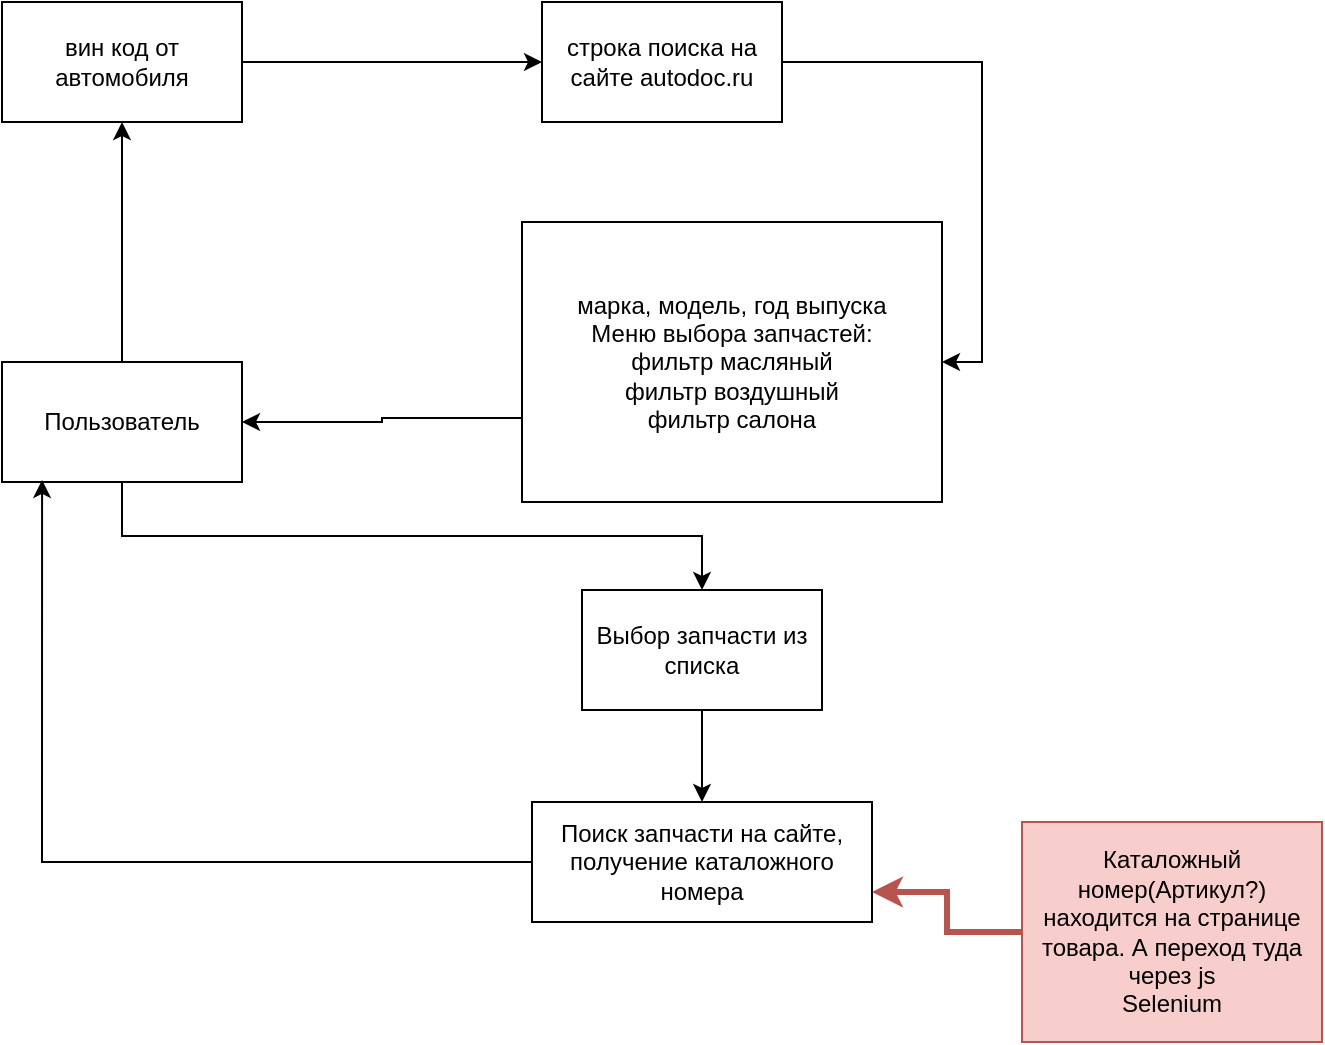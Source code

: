 <mxfile version="24.5.3" type="device">
  <diagram name="Страница — 1" id="Bxx3wv85IWiWLNRsbzjK">
    <mxGraphModel dx="942" dy="669" grid="1" gridSize="10" guides="1" tooltips="1" connect="1" arrows="1" fold="1" page="1" pageScale="1" pageWidth="1169" pageHeight="827" math="0" shadow="0">
      <root>
        <mxCell id="0" />
        <mxCell id="1" parent="0" />
        <mxCell id="17F9ALOSKu1rtU6RVuC4-6" style="edgeStyle=orthogonalEdgeStyle;rounded=0;orthogonalLoop=1;jettySize=auto;html=1;exitX=1;exitY=0.5;exitDx=0;exitDy=0;entryX=0;entryY=0.5;entryDx=0;entryDy=0;" parent="1" source="17F9ALOSKu1rtU6RVuC4-1" target="17F9ALOSKu1rtU6RVuC4-2" edge="1">
          <mxGeometry relative="1" as="geometry" />
        </mxCell>
        <mxCell id="17F9ALOSKu1rtU6RVuC4-1" value="вин код от автомобиля" style="rounded=0;whiteSpace=wrap;html=1;" parent="1" vertex="1">
          <mxGeometry x="40" y="90" width="120" height="60" as="geometry" />
        </mxCell>
        <mxCell id="17F9ALOSKu1rtU6RVuC4-9" style="edgeStyle=orthogonalEdgeStyle;rounded=0;orthogonalLoop=1;jettySize=auto;html=1;exitX=1;exitY=0.5;exitDx=0;exitDy=0;entryX=1;entryY=0.5;entryDx=0;entryDy=0;" parent="1" source="17F9ALOSKu1rtU6RVuC4-2" target="17F9ALOSKu1rtU6RVuC4-8" edge="1">
          <mxGeometry relative="1" as="geometry" />
        </mxCell>
        <UserObject label="строка поиска на сайте autodoc.ru" link="строку поиска на сайте autodoc.ru" id="17F9ALOSKu1rtU6RVuC4-2">
          <mxCell style="rounded=0;whiteSpace=wrap;html=1;" parent="1" vertex="1">
            <mxGeometry x="310" y="90" width="120" height="60" as="geometry" />
          </mxCell>
        </UserObject>
        <mxCell id="17F9ALOSKu1rtU6RVuC4-14" style="edgeStyle=orthogonalEdgeStyle;rounded=0;orthogonalLoop=1;jettySize=auto;html=1;exitX=0.5;exitY=0;exitDx=0;exitDy=0;entryX=0.5;entryY=1;entryDx=0;entryDy=0;" parent="1" source="17F9ALOSKu1rtU6RVuC4-4" target="17F9ALOSKu1rtU6RVuC4-1" edge="1">
          <mxGeometry relative="1" as="geometry" />
        </mxCell>
        <mxCell id="17F9ALOSKu1rtU6RVuC4-19" style="edgeStyle=orthogonalEdgeStyle;rounded=0;orthogonalLoop=1;jettySize=auto;html=1;exitX=0.5;exitY=1;exitDx=0;exitDy=0;entryX=0.5;entryY=0;entryDx=0;entryDy=0;" parent="1" source="17F9ALOSKu1rtU6RVuC4-4" target="17F9ALOSKu1rtU6RVuC4-18" edge="1">
          <mxGeometry relative="1" as="geometry" />
        </mxCell>
        <mxCell id="17F9ALOSKu1rtU6RVuC4-4" value="Пользователь" style="rounded=0;whiteSpace=wrap;html=1;" parent="1" vertex="1">
          <mxGeometry x="40" y="270" width="120" height="60" as="geometry" />
        </mxCell>
        <mxCell id="17F9ALOSKu1rtU6RVuC4-17" style="edgeStyle=orthogonalEdgeStyle;rounded=0;orthogonalLoop=1;jettySize=auto;html=1;exitX=0.017;exitY=0.7;exitDx=0;exitDy=0;entryX=1;entryY=0.5;entryDx=0;entryDy=0;exitPerimeter=0;" parent="1" source="17F9ALOSKu1rtU6RVuC4-8" target="17F9ALOSKu1rtU6RVuC4-4" edge="1">
          <mxGeometry relative="1" as="geometry" />
        </mxCell>
        <mxCell id="17F9ALOSKu1rtU6RVuC4-8" value="&lt;div&gt;марка, модель, год выпуска&lt;br&gt;&lt;/div&gt;Меню выбора запчастей:&lt;div&gt;&lt;div&gt;фильтр масляный&lt;/div&gt;&lt;div&gt;фильтр воздушный&lt;/div&gt;&lt;div&gt;фильтр салона&lt;/div&gt;&lt;/div&gt;" style="rounded=0;whiteSpace=wrap;html=1;" parent="1" vertex="1">
          <mxGeometry x="300" y="200" width="210" height="140" as="geometry" />
        </mxCell>
        <mxCell id="17F9ALOSKu1rtU6RVuC4-12" value="Поиск запчасти на сайте,&lt;div&gt;получение каталожного номера&lt;/div&gt;" style="rounded=0;whiteSpace=wrap;html=1;" parent="1" vertex="1">
          <mxGeometry x="305" y="490" width="170" height="60" as="geometry" />
        </mxCell>
        <mxCell id="17F9ALOSKu1rtU6RVuC4-20" style="edgeStyle=orthogonalEdgeStyle;rounded=0;orthogonalLoop=1;jettySize=auto;html=1;exitX=0.5;exitY=1;exitDx=0;exitDy=0;" parent="1" source="17F9ALOSKu1rtU6RVuC4-18" target="17F9ALOSKu1rtU6RVuC4-12" edge="1">
          <mxGeometry relative="1" as="geometry" />
        </mxCell>
        <mxCell id="17F9ALOSKu1rtU6RVuC4-18" value="Выбор запчасти из списка" style="rounded=0;whiteSpace=wrap;html=1;" parent="1" vertex="1">
          <mxGeometry x="330" y="384" width="120" height="60" as="geometry" />
        </mxCell>
        <mxCell id="17F9ALOSKu1rtU6RVuC4-21" style="edgeStyle=orthogonalEdgeStyle;rounded=0;orthogonalLoop=1;jettySize=auto;html=1;exitX=0;exitY=0.5;exitDx=0;exitDy=0;entryX=0.167;entryY=0.983;entryDx=0;entryDy=0;entryPerimeter=0;" parent="1" source="17F9ALOSKu1rtU6RVuC4-12" target="17F9ALOSKu1rtU6RVuC4-4" edge="1">
          <mxGeometry relative="1" as="geometry" />
        </mxCell>
        <mxCell id="-X1m30fA0QTxzjUKGtKb-2" style="edgeStyle=orthogonalEdgeStyle;rounded=0;orthogonalLoop=1;jettySize=auto;html=1;exitX=0;exitY=0.5;exitDx=0;exitDy=0;entryX=1;entryY=0.75;entryDx=0;entryDy=0;fillColor=#f8cecc;strokeColor=#b85450;strokeWidth=3;" edge="1" parent="1" source="-X1m30fA0QTxzjUKGtKb-1" target="17F9ALOSKu1rtU6RVuC4-12">
          <mxGeometry relative="1" as="geometry" />
        </mxCell>
        <mxCell id="-X1m30fA0QTxzjUKGtKb-1" value="Каталожный номер(Артикул?) находится на странице товара. А переход туда через js&lt;div&gt;Selenium&lt;/div&gt;" style="rounded=0;whiteSpace=wrap;html=1;fillColor=#f8cecc;strokeColor=#b85450;" vertex="1" parent="1">
          <mxGeometry x="550" y="500" width="150" height="110" as="geometry" />
        </mxCell>
      </root>
    </mxGraphModel>
  </diagram>
</mxfile>
